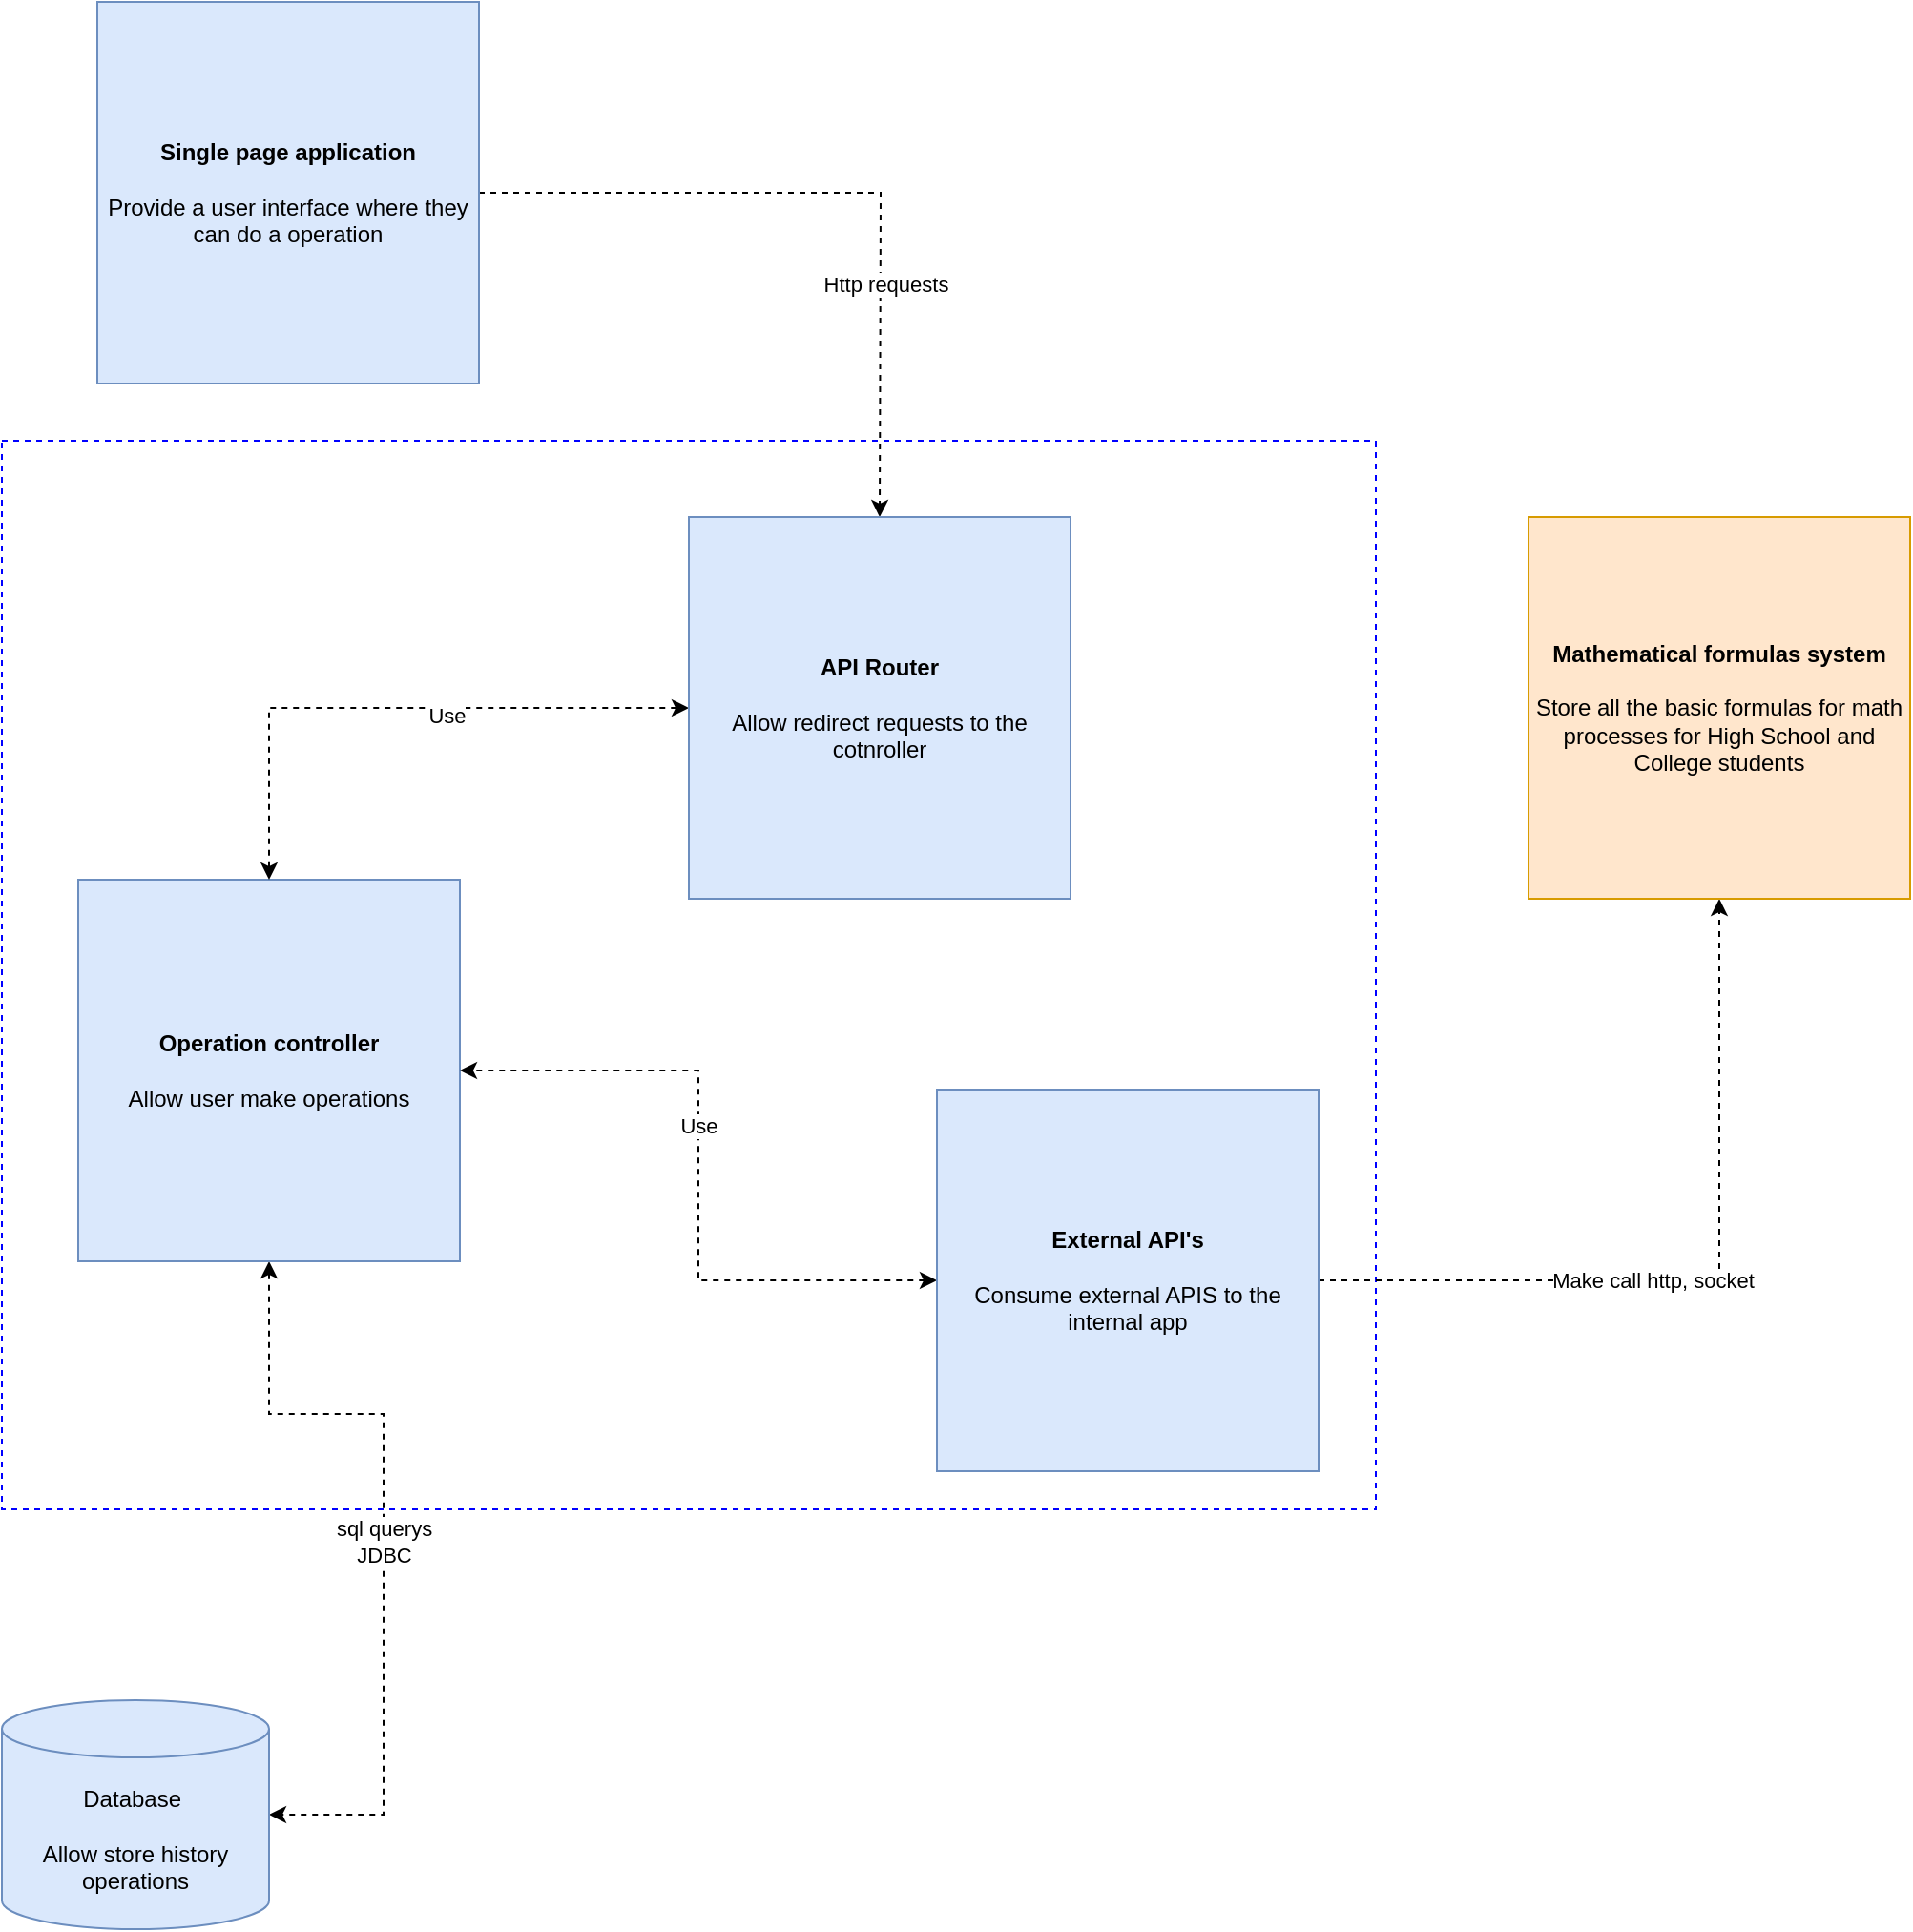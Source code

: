 <mxfile version="21.0.8" type="device"><diagram name="Page-1" id="rY74HOUEHb9faij9Mn4G"><mxGraphModel dx="2206" dy="1165" grid="1" gridSize="10" guides="1" tooltips="1" connect="1" arrows="1" fold="1" page="1" pageScale="1" pageWidth="850" pageHeight="1100" math="0" shadow="0"><root><mxCell id="0"/><mxCell id="1" parent="0"/><mxCell id="Y96NqGO1e94RogrCv-Ui-1" value="" style="rounded=0;whiteSpace=wrap;html=1;dashed=1;strokeColor=#0000FF;" parent="1" vertex="1"><mxGeometry x="100" y="600" width="720" height="560" as="geometry"/></mxCell><mxCell id="Y96NqGO1e94RogrCv-Ui-5" value="sql querys&lt;br&gt;JDBC" style="edgeStyle=orthogonalEdgeStyle;rounded=0;orthogonalLoop=1;jettySize=auto;html=1;dashed=1;exitX=0.5;exitY=1;exitDx=0;exitDy=0;startArrow=classic;startFill=1;" parent="1" source="Y96NqGO1e94RogrCv-Ui-14" target="Y96NqGO1e94RogrCv-Ui-9" edge="1"><mxGeometry x="0.009" relative="1" as="geometry"><mxPoint as="offset"/><Array as="points"><mxPoint x="240" y="1110"/><mxPoint x="300" y="1110"/><mxPoint x="300" y="1320"/></Array></mxGeometry></mxCell><mxCell id="Y96NqGO1e94RogrCv-Ui-6" style="edgeStyle=orthogonalEdgeStyle;rounded=0;orthogonalLoop=1;jettySize=auto;html=1;dashed=1;exitX=1;exitY=0.5;exitDx=0;exitDy=0;" parent="1" source="Y96NqGO1e94RogrCv-Ui-15" target="Y96NqGO1e94RogrCv-Ui-13" edge="1"><mxGeometry relative="1" as="geometry"/></mxCell><mxCell id="Y96NqGO1e94RogrCv-Ui-7" value="Make call http, socket" style="edgeLabel;html=1;align=center;verticalAlign=middle;resizable=0;points=[];" parent="Y96NqGO1e94RogrCv-Ui-6" vertex="1" connectable="0"><mxGeometry x="-0.146" relative="1" as="geometry"><mxPoint as="offset"/></mxGeometry></mxCell><mxCell id="Y96NqGO1e94RogrCv-Ui-9" value="Database&amp;nbsp;&lt;br&gt;&lt;br&gt;Allow store history operations" style="shape=cylinder3;whiteSpace=wrap;html=1;boundedLbl=1;backgroundOutline=1;size=15;fillColor=#dae8fc;strokeColor=#6c8ebf;" parent="1" vertex="1"><mxGeometry x="100" y="1260" width="140" height="120" as="geometry"/></mxCell><mxCell id="Y96NqGO1e94RogrCv-Ui-10" style="edgeStyle=orthogonalEdgeStyle;rounded=0;orthogonalLoop=1;jettySize=auto;html=1;entryX=0.5;entryY=0;entryDx=0;entryDy=0;dashed=1;" parent="1" source="Y96NqGO1e94RogrCv-Ui-12" edge="1"><mxGeometry relative="1" as="geometry"><mxPoint x="560" y="640" as="targetPoint"/></mxGeometry></mxCell><mxCell id="Y96NqGO1e94RogrCv-Ui-11" value="Http requests" style="edgeLabel;html=1;align=center;verticalAlign=middle;resizable=0;points=[];" parent="Y96NqGO1e94RogrCv-Ui-10" vertex="1" connectable="0"><mxGeometry x="0.358" y="2" relative="1" as="geometry"><mxPoint as="offset"/></mxGeometry></mxCell><mxCell id="Y96NqGO1e94RogrCv-Ui-12" value="&lt;b&gt;Single page application&lt;/b&gt;&lt;br&gt;&lt;br&gt;Provide a user interface where they can do a operation" style="whiteSpace=wrap;html=1;aspect=fixed;fillColor=#dae8fc;strokeColor=#6c8ebf;" parent="1" vertex="1"><mxGeometry x="150" y="370" width="200" height="200" as="geometry"/></mxCell><mxCell id="Y96NqGO1e94RogrCv-Ui-13" value="&lt;b&gt;Mathematical formulas system&lt;/b&gt;&lt;br&gt;&lt;br&gt;Store all the basic formulas for math processes for High School and College students" style="whiteSpace=wrap;html=1;aspect=fixed;fillColor=#ffe6cc;strokeColor=#d79b00;" parent="1" vertex="1"><mxGeometry x="900" y="640" width="200" height="200" as="geometry"/></mxCell><mxCell id="Y96NqGO1e94RogrCv-Ui-14" value="&lt;b&gt;Operation controller&lt;/b&gt;&lt;br&gt;&lt;br&gt;Allow user make operations" style="whiteSpace=wrap;html=1;aspect=fixed;fillColor=#dae8fc;strokeColor=#6c8ebf;" parent="1" vertex="1"><mxGeometry x="140" y="830" width="200" height="200" as="geometry"/></mxCell><mxCell id="lk2Cqj1W1bKS0Jl2dbPb-4" style="edgeStyle=orthogonalEdgeStyle;rounded=0;orthogonalLoop=1;jettySize=auto;html=1;entryX=1;entryY=0.5;entryDx=0;entryDy=0;dashed=1;startArrow=classic;startFill=1;endArrow=classic;endFill=1;" edge="1" parent="1" source="Y96NqGO1e94RogrCv-Ui-15" target="Y96NqGO1e94RogrCv-Ui-14"><mxGeometry relative="1" as="geometry"/></mxCell><mxCell id="lk2Cqj1W1bKS0Jl2dbPb-6" value="Use" style="edgeLabel;html=1;align=center;verticalAlign=middle;resizable=0;points=[];" vertex="1" connectable="0" parent="lk2Cqj1W1bKS0Jl2dbPb-4"><mxGeometry x="0.141" relative="1" as="geometry"><mxPoint y="-1" as="offset"/></mxGeometry></mxCell><mxCell id="Y96NqGO1e94RogrCv-Ui-15" value="&lt;b&gt;External API's&lt;/b&gt;&lt;br&gt;&lt;br&gt;Consume external APIS to the internal app" style="whiteSpace=wrap;html=1;aspect=fixed;fillColor=#dae8fc;strokeColor=#6c8ebf;" parent="1" vertex="1"><mxGeometry x="590" y="940" width="200" height="200" as="geometry"/></mxCell><mxCell id="lk2Cqj1W1bKS0Jl2dbPb-2" style="edgeStyle=orthogonalEdgeStyle;rounded=0;orthogonalLoop=1;jettySize=auto;html=1;entryX=0.5;entryY=0;entryDx=0;entryDy=0;dashed=1;startArrow=classic;startFill=1;" edge="1" parent="1" source="lk2Cqj1W1bKS0Jl2dbPb-1" target="Y96NqGO1e94RogrCv-Ui-14"><mxGeometry relative="1" as="geometry"/></mxCell><mxCell id="lk2Cqj1W1bKS0Jl2dbPb-5" value="Use" style="edgeLabel;html=1;align=center;verticalAlign=middle;resizable=0;points=[];" vertex="1" connectable="0" parent="lk2Cqj1W1bKS0Jl2dbPb-2"><mxGeometry x="-0.177" y="4" relative="1" as="geometry"><mxPoint as="offset"/></mxGeometry></mxCell><mxCell id="lk2Cqj1W1bKS0Jl2dbPb-1" value="&lt;b&gt;API Router&lt;/b&gt;&lt;br&gt;&lt;br&gt;Allow redirect requests to the cotnroller" style="whiteSpace=wrap;html=1;aspect=fixed;fillColor=#dae8fc;strokeColor=#6c8ebf;" vertex="1" parent="1"><mxGeometry x="460" y="640" width="200" height="200" as="geometry"/></mxCell></root></mxGraphModel></diagram></mxfile>